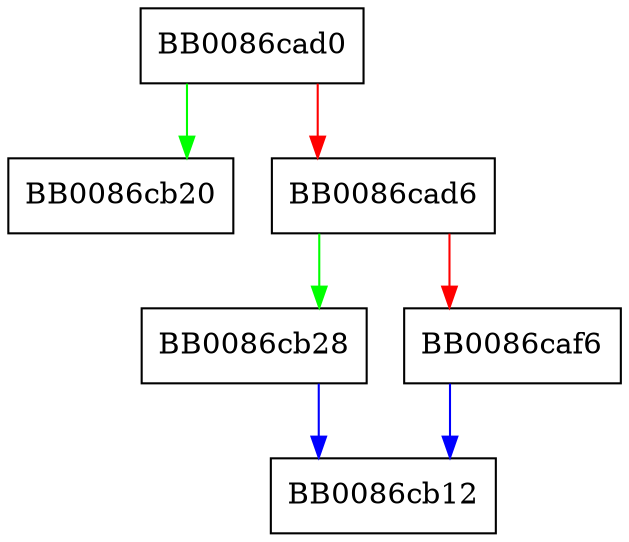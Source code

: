 digraph char_buffer_add_slow {
  node [shape="box"];
  graph [splines=ortho];
  BB0086cad0 -> BB0086cb20 [color="green"];
  BB0086cad0 -> BB0086cad6 [color="red"];
  BB0086cad6 -> BB0086cb28 [color="green"];
  BB0086cad6 -> BB0086caf6 [color="red"];
  BB0086caf6 -> BB0086cb12 [color="blue"];
  BB0086cb28 -> BB0086cb12 [color="blue"];
}